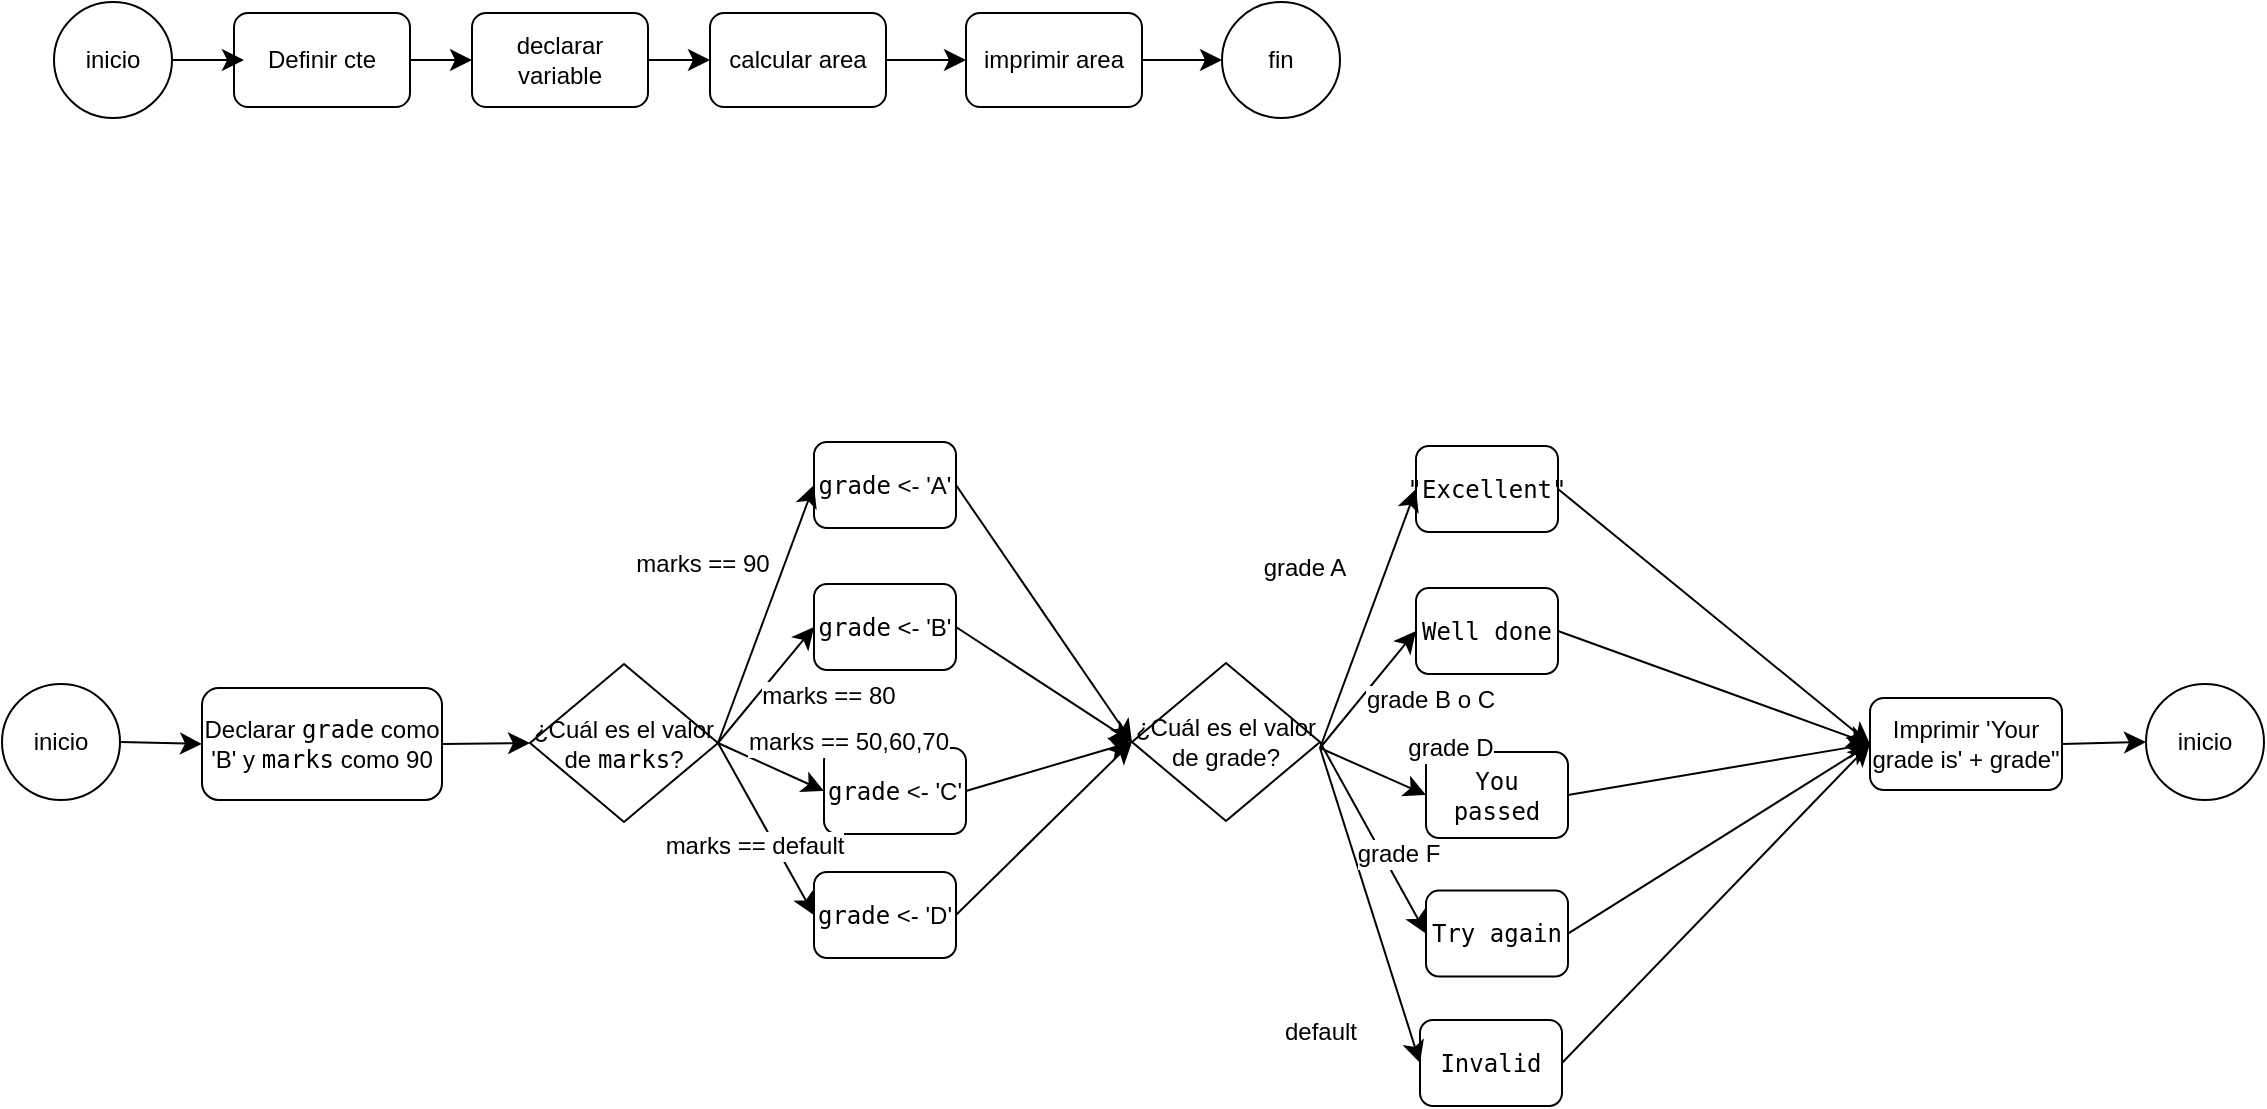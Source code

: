 <mxfile version="24.7.16">
  <diagram name="Página-1" id="OlrF9AZJOidByd1Jp_an">
    <mxGraphModel dx="1834" dy="844" grid="0" gridSize="10" guides="1" tooltips="1" connect="1" arrows="1" fold="1" page="0" pageScale="1" pageWidth="827" pageHeight="1169" math="0" shadow="0">
      <root>
        <mxCell id="0" />
        <mxCell id="1" parent="0" />
        <mxCell id="c5A3mr181V5u_xzYhMT--1" value="inicio" style="ellipse;whiteSpace=wrap;html=1;" vertex="1" parent="1">
          <mxGeometry x="-139" y="141" width="59" height="58" as="geometry" />
        </mxCell>
        <mxCell id="c5A3mr181V5u_xzYhMT--2" value="&lt;div&gt;Definir cte&lt;/div&gt;" style="rounded=1;whiteSpace=wrap;html=1;" vertex="1" parent="1">
          <mxGeometry x="-49" y="146.5" width="88" height="47" as="geometry" />
        </mxCell>
        <mxCell id="c5A3mr181V5u_xzYhMT--3" value="declarar variable" style="rounded=1;whiteSpace=wrap;html=1;" vertex="1" parent="1">
          <mxGeometry x="70" y="146.5" width="88" height="47" as="geometry" />
        </mxCell>
        <mxCell id="c5A3mr181V5u_xzYhMT--4" value="calcular area" style="rounded=1;whiteSpace=wrap;html=1;" vertex="1" parent="1">
          <mxGeometry x="189" y="146.5" width="88" height="47" as="geometry" />
        </mxCell>
        <mxCell id="c5A3mr181V5u_xzYhMT--5" value="&lt;div&gt;imprimir area&lt;/div&gt;" style="rounded=1;whiteSpace=wrap;html=1;" vertex="1" parent="1">
          <mxGeometry x="317" y="146.5" width="88" height="47" as="geometry" />
        </mxCell>
        <mxCell id="c5A3mr181V5u_xzYhMT--6" value="&lt;div&gt;fin&lt;/div&gt;" style="ellipse;whiteSpace=wrap;html=1;" vertex="1" parent="1">
          <mxGeometry x="445" y="141" width="59" height="58" as="geometry" />
        </mxCell>
        <mxCell id="c5A3mr181V5u_xzYhMT--7" value="" style="endArrow=classic;html=1;rounded=0;fontSize=12;startSize=8;endSize=8;curved=1;exitX=1;exitY=0.5;exitDx=0;exitDy=0;" edge="1" parent="1" source="c5A3mr181V5u_xzYhMT--1">
          <mxGeometry width="50" height="50" relative="1" as="geometry">
            <mxPoint x="175" y="225" as="sourcePoint" />
            <mxPoint x="-44" y="170" as="targetPoint" />
          </mxGeometry>
        </mxCell>
        <mxCell id="c5A3mr181V5u_xzYhMT--8" value="" style="endArrow=classic;html=1;rounded=0;fontSize=12;startSize=8;endSize=8;curved=1;exitX=1;exitY=0.5;exitDx=0;exitDy=0;entryX=0;entryY=0.5;entryDx=0;entryDy=0;" edge="1" parent="1" source="c5A3mr181V5u_xzYhMT--2" target="c5A3mr181V5u_xzYhMT--3">
          <mxGeometry width="50" height="50" relative="1" as="geometry">
            <mxPoint x="175" y="225" as="sourcePoint" />
            <mxPoint x="225" y="175" as="targetPoint" />
          </mxGeometry>
        </mxCell>
        <mxCell id="c5A3mr181V5u_xzYhMT--10" value="" style="endArrow=classic;html=1;rounded=0;fontSize=12;startSize=8;endSize=8;curved=1;exitX=1;exitY=0.5;exitDx=0;exitDy=0;" edge="1" parent="1" source="c5A3mr181V5u_xzYhMT--3">
          <mxGeometry width="50" height="50" relative="1" as="geometry">
            <mxPoint x="175" y="225" as="sourcePoint" />
            <mxPoint x="189" y="170" as="targetPoint" />
          </mxGeometry>
        </mxCell>
        <mxCell id="c5A3mr181V5u_xzYhMT--11" value="" style="endArrow=classic;html=1;rounded=0;fontSize=12;startSize=8;endSize=8;curved=1;entryX=0;entryY=0.5;entryDx=0;entryDy=0;exitX=1;exitY=0.5;exitDx=0;exitDy=0;" edge="1" parent="1" source="c5A3mr181V5u_xzYhMT--4" target="c5A3mr181V5u_xzYhMT--5">
          <mxGeometry width="50" height="50" relative="1" as="geometry">
            <mxPoint x="175" y="225" as="sourcePoint" />
            <mxPoint x="225" y="175" as="targetPoint" />
          </mxGeometry>
        </mxCell>
        <mxCell id="c5A3mr181V5u_xzYhMT--12" value="" style="endArrow=classic;html=1;rounded=0;fontSize=12;startSize=8;endSize=8;curved=1;entryX=0;entryY=0.5;entryDx=0;entryDy=0;exitX=1;exitY=0.5;exitDx=0;exitDy=0;" edge="1" parent="1" source="c5A3mr181V5u_xzYhMT--5" target="c5A3mr181V5u_xzYhMT--6">
          <mxGeometry width="50" height="50" relative="1" as="geometry">
            <mxPoint x="175" y="225" as="sourcePoint" />
            <mxPoint x="225" y="175" as="targetPoint" />
          </mxGeometry>
        </mxCell>
        <mxCell id="c5A3mr181V5u_xzYhMT--13" value="inicio" style="ellipse;whiteSpace=wrap;html=1;" vertex="1" parent="1">
          <mxGeometry x="-165" y="482" width="59" height="58" as="geometry" />
        </mxCell>
        <mxCell id="c5A3mr181V5u_xzYhMT--14" value="Declarar &lt;code&gt;grade&lt;/code&gt; como &#39;B&#39; y &lt;code&gt;marks&lt;/code&gt; como 90" style="rounded=1;whiteSpace=wrap;html=1;" vertex="1" parent="1">
          <mxGeometry x="-65" y="484" width="120" height="56" as="geometry" />
        </mxCell>
        <mxCell id="c5A3mr181V5u_xzYhMT--15" value="" style="endArrow=classic;html=1;rounded=0;fontSize=12;startSize=8;endSize=8;curved=1;exitX=1;exitY=0.5;exitDx=0;exitDy=0;entryX=0;entryY=0.5;entryDx=0;entryDy=0;" edge="1" parent="1" source="c5A3mr181V5u_xzYhMT--13" target="c5A3mr181V5u_xzYhMT--14">
          <mxGeometry width="50" height="50" relative="1" as="geometry">
            <mxPoint x="175" y="495" as="sourcePoint" />
            <mxPoint x="225" y="445" as="targetPoint" />
          </mxGeometry>
        </mxCell>
        <mxCell id="c5A3mr181V5u_xzYhMT--16" value="¿Cuál es el valor de &lt;code&gt;marks&lt;/code&gt;?" style="rhombus;whiteSpace=wrap;html=1;" vertex="1" parent="1">
          <mxGeometry x="99" y="472" width="94" height="79" as="geometry" />
        </mxCell>
        <mxCell id="c5A3mr181V5u_xzYhMT--17" value="" style="endArrow=classic;html=1;rounded=0;fontSize=12;startSize=8;endSize=8;curved=1;exitX=1;exitY=0.5;exitDx=0;exitDy=0;entryX=0;entryY=0.5;entryDx=0;entryDy=0;" edge="1" parent="1" source="c5A3mr181V5u_xzYhMT--14" target="c5A3mr181V5u_xzYhMT--16">
          <mxGeometry width="50" height="50" relative="1" as="geometry">
            <mxPoint x="175" y="495" as="sourcePoint" />
            <mxPoint x="225" y="445" as="targetPoint" />
          </mxGeometry>
        </mxCell>
        <mxCell id="c5A3mr181V5u_xzYhMT--21" value="&lt;code&gt;grade&lt;/code&gt; &amp;lt;- &#39;D&#39;" style="rounded=1;whiteSpace=wrap;html=1;" vertex="1" parent="1">
          <mxGeometry x="241" y="576" width="71" height="43" as="geometry" />
        </mxCell>
        <mxCell id="c5A3mr181V5u_xzYhMT--22" value="&lt;code&gt;grade&lt;/code&gt; &amp;lt;- &#39;C&#39;" style="rounded=1;whiteSpace=wrap;html=1;" vertex="1" parent="1">
          <mxGeometry x="246" y="514" width="71" height="43" as="geometry" />
        </mxCell>
        <mxCell id="c5A3mr181V5u_xzYhMT--23" value="&lt;code&gt;grade&lt;/code&gt; &amp;lt;- &#39;B&#39;" style="rounded=1;whiteSpace=wrap;html=1;" vertex="1" parent="1">
          <mxGeometry x="241" y="432" width="71" height="43" as="geometry" />
        </mxCell>
        <mxCell id="c5A3mr181V5u_xzYhMT--24" value="&lt;code&gt;grade&lt;/code&gt; &amp;lt;- &#39;A&#39;" style="rounded=1;whiteSpace=wrap;html=1;" vertex="1" parent="1">
          <mxGeometry x="241" y="361" width="71" height="43" as="geometry" />
        </mxCell>
        <mxCell id="c5A3mr181V5u_xzYhMT--25" value="¿Cuál es el valor de grade?" style="rhombus;whiteSpace=wrap;html=1;" vertex="1" parent="1">
          <mxGeometry x="400" y="471.5" width="94" height="79" as="geometry" />
        </mxCell>
        <mxCell id="c5A3mr181V5u_xzYhMT--26" value="" style="endArrow=classic;html=1;rounded=0;fontSize=12;startSize=8;endSize=8;curved=1;entryX=0;entryY=0.5;entryDx=0;entryDy=0;exitX=1;exitY=0.5;exitDx=0;exitDy=0;" edge="1" parent="1" source="c5A3mr181V5u_xzYhMT--16" target="c5A3mr181V5u_xzYhMT--24">
          <mxGeometry width="50" height="50" relative="1" as="geometry">
            <mxPoint x="183" y="495" as="sourcePoint" />
            <mxPoint x="233" y="445" as="targetPoint" />
          </mxGeometry>
        </mxCell>
        <mxCell id="c5A3mr181V5u_xzYhMT--30" value="marks == 90" style="edgeLabel;html=1;align=center;verticalAlign=middle;resizable=0;points=[];fontSize=12;" vertex="1" connectable="0" parent="c5A3mr181V5u_xzYhMT--26">
          <mxGeometry x="-0.088" y="2" relative="1" as="geometry">
            <mxPoint x="-28" y="-30" as="offset" />
          </mxGeometry>
        </mxCell>
        <mxCell id="c5A3mr181V5u_xzYhMT--27" value="" style="endArrow=classic;html=1;rounded=0;fontSize=12;startSize=8;endSize=8;curved=1;entryX=0;entryY=0.5;entryDx=0;entryDy=0;exitX=1;exitY=0.5;exitDx=0;exitDy=0;" edge="1" parent="1" source="c5A3mr181V5u_xzYhMT--16" target="c5A3mr181V5u_xzYhMT--23">
          <mxGeometry width="50" height="50" relative="1" as="geometry">
            <mxPoint x="183" y="495" as="sourcePoint" />
            <mxPoint x="233" y="445" as="targetPoint" />
          </mxGeometry>
        </mxCell>
        <mxCell id="c5A3mr181V5u_xzYhMT--31" value="marks == 80" style="edgeLabel;html=1;align=center;verticalAlign=middle;resizable=0;points=[];fontSize=12;" vertex="1" connectable="0" parent="c5A3mr181V5u_xzYhMT--27">
          <mxGeometry x="-0.048" relative="1" as="geometry">
            <mxPoint x="32" y="4" as="offset" />
          </mxGeometry>
        </mxCell>
        <mxCell id="c5A3mr181V5u_xzYhMT--28" value="" style="endArrow=classic;html=1;rounded=0;fontSize=12;startSize=8;endSize=8;curved=1;entryX=0;entryY=0.5;entryDx=0;entryDy=0;exitX=1;exitY=0.5;exitDx=0;exitDy=0;" edge="1" parent="1" source="c5A3mr181V5u_xzYhMT--16" target="c5A3mr181V5u_xzYhMT--22">
          <mxGeometry width="50" height="50" relative="1" as="geometry">
            <mxPoint x="183" y="495" as="sourcePoint" />
            <mxPoint x="233" y="445" as="targetPoint" />
          </mxGeometry>
        </mxCell>
        <mxCell id="c5A3mr181V5u_xzYhMT--32" value="marks == 50,60,70" style="edgeLabel;html=1;align=center;verticalAlign=middle;resizable=0;points=[];fontSize=12;" vertex="1" connectable="0" parent="c5A3mr181V5u_xzYhMT--28">
          <mxGeometry x="-0.141" y="2" relative="1" as="geometry">
            <mxPoint x="41" y="-9" as="offset" />
          </mxGeometry>
        </mxCell>
        <mxCell id="c5A3mr181V5u_xzYhMT--29" value="" style="endArrow=classic;html=1;rounded=0;fontSize=12;startSize=8;endSize=8;curved=1;entryX=0;entryY=0.5;entryDx=0;entryDy=0;exitX=1;exitY=0.5;exitDx=0;exitDy=0;" edge="1" parent="1" source="c5A3mr181V5u_xzYhMT--16" target="c5A3mr181V5u_xzYhMT--21">
          <mxGeometry width="50" height="50" relative="1" as="geometry">
            <mxPoint x="195" y="515" as="sourcePoint" />
            <mxPoint x="233" y="445" as="targetPoint" />
          </mxGeometry>
        </mxCell>
        <mxCell id="c5A3mr181V5u_xzYhMT--34" value="marks == default" style="edgeLabel;html=1;align=center;verticalAlign=middle;resizable=0;points=[];fontSize=12;" vertex="1" connectable="0" parent="c5A3mr181V5u_xzYhMT--29">
          <mxGeometry x="0.19" y="-1" relative="1" as="geometry">
            <mxPoint x="-10" as="offset" />
          </mxGeometry>
        </mxCell>
        <mxCell id="c5A3mr181V5u_xzYhMT--37" value="" style="endArrow=classic;html=1;rounded=0;fontSize=12;startSize=8;endSize=8;curved=1;entryX=0;entryY=0.5;entryDx=0;entryDy=0;exitX=1;exitY=0.5;exitDx=0;exitDy=0;" edge="1" parent="1" source="c5A3mr181V5u_xzYhMT--24" target="c5A3mr181V5u_xzYhMT--25">
          <mxGeometry width="50" height="50" relative="1" as="geometry">
            <mxPoint x="183" y="495" as="sourcePoint" />
            <mxPoint x="233" y="445" as="targetPoint" />
          </mxGeometry>
        </mxCell>
        <mxCell id="c5A3mr181V5u_xzYhMT--38" value="" style="endArrow=classic;html=1;rounded=0;fontSize=12;startSize=8;endSize=8;curved=1;entryX=0;entryY=0.5;entryDx=0;entryDy=0;exitX=1;exitY=0.5;exitDx=0;exitDy=0;" edge="1" parent="1" source="c5A3mr181V5u_xzYhMT--23" target="c5A3mr181V5u_xzYhMT--25">
          <mxGeometry width="50" height="50" relative="1" as="geometry">
            <mxPoint x="183" y="495" as="sourcePoint" />
            <mxPoint x="233" y="445" as="targetPoint" />
          </mxGeometry>
        </mxCell>
        <mxCell id="c5A3mr181V5u_xzYhMT--39" value="" style="endArrow=classic;html=1;rounded=0;fontSize=12;startSize=8;endSize=8;curved=1;entryX=0;entryY=0.5;entryDx=0;entryDy=0;exitX=1;exitY=0.5;exitDx=0;exitDy=0;" edge="1" parent="1" source="c5A3mr181V5u_xzYhMT--22" target="c5A3mr181V5u_xzYhMT--25">
          <mxGeometry width="50" height="50" relative="1" as="geometry">
            <mxPoint x="183" y="495" as="sourcePoint" />
            <mxPoint x="233" y="445" as="targetPoint" />
          </mxGeometry>
        </mxCell>
        <mxCell id="c5A3mr181V5u_xzYhMT--40" value="" style="endArrow=classic;html=1;rounded=0;fontSize=12;startSize=8;endSize=8;curved=1;entryX=0;entryY=0.5;entryDx=0;entryDy=0;exitX=1;exitY=0.5;exitDx=0;exitDy=0;" edge="1" parent="1" source="c5A3mr181V5u_xzYhMT--21" target="c5A3mr181V5u_xzYhMT--25">
          <mxGeometry width="50" height="50" relative="1" as="geometry">
            <mxPoint x="183" y="495" as="sourcePoint" />
            <mxPoint x="233" y="445" as="targetPoint" />
          </mxGeometry>
        </mxCell>
        <mxCell id="c5A3mr181V5u_xzYhMT--41" value="&lt;code&gt;Invalid&lt;/code&gt;" style="rounded=1;whiteSpace=wrap;html=1;" vertex="1" parent="1">
          <mxGeometry x="544" y="650" width="71" height="43" as="geometry" />
        </mxCell>
        <mxCell id="c5A3mr181V5u_xzYhMT--42" value="&lt;code&gt;You passed&lt;br&gt;&lt;/code&gt;" style="rounded=1;whiteSpace=wrap;html=1;" vertex="1" parent="1">
          <mxGeometry x="547" y="516" width="71" height="43" as="geometry" />
        </mxCell>
        <mxCell id="c5A3mr181V5u_xzYhMT--43" value="&lt;code&gt;Well done&lt;br&gt;&lt;/code&gt;" style="rounded=1;whiteSpace=wrap;html=1;" vertex="1" parent="1">
          <mxGeometry x="542" y="434" width="71" height="43" as="geometry" />
        </mxCell>
        <mxCell id="c5A3mr181V5u_xzYhMT--44" value="&lt;code&gt;&quot;Excellent&quot;&lt;/code&gt;" style="rounded=1;whiteSpace=wrap;html=1;" vertex="1" parent="1">
          <mxGeometry x="542" y="363" width="71" height="43" as="geometry" />
        </mxCell>
        <mxCell id="c5A3mr181V5u_xzYhMT--45" value="" style="endArrow=classic;html=1;rounded=0;fontSize=12;startSize=8;endSize=8;curved=1;entryX=0;entryY=0.5;entryDx=0;entryDy=0;exitX=1;exitY=0.5;exitDx=0;exitDy=0;" edge="1" parent="1" target="c5A3mr181V5u_xzYhMT--44">
          <mxGeometry width="50" height="50" relative="1" as="geometry">
            <mxPoint x="494" y="514" as="sourcePoint" />
            <mxPoint x="534" y="447" as="targetPoint" />
          </mxGeometry>
        </mxCell>
        <mxCell id="c5A3mr181V5u_xzYhMT--46" value="grade A" style="edgeLabel;html=1;align=center;verticalAlign=middle;resizable=0;points=[];fontSize=12;" vertex="1" connectable="0" parent="c5A3mr181V5u_xzYhMT--45">
          <mxGeometry x="-0.088" y="2" relative="1" as="geometry">
            <mxPoint x="-28" y="-30" as="offset" />
          </mxGeometry>
        </mxCell>
        <mxCell id="c5A3mr181V5u_xzYhMT--47" value="" style="endArrow=classic;html=1;rounded=0;fontSize=12;startSize=8;endSize=8;curved=1;entryX=0;entryY=0.5;entryDx=0;entryDy=0;exitX=1;exitY=0.5;exitDx=0;exitDy=0;" edge="1" parent="1" target="c5A3mr181V5u_xzYhMT--43">
          <mxGeometry width="50" height="50" relative="1" as="geometry">
            <mxPoint x="494" y="514" as="sourcePoint" />
            <mxPoint x="534" y="447" as="targetPoint" />
          </mxGeometry>
        </mxCell>
        <mxCell id="c5A3mr181V5u_xzYhMT--48" value="grade B o C" style="edgeLabel;html=1;align=center;verticalAlign=middle;resizable=0;points=[];fontSize=12;" vertex="1" connectable="0" parent="c5A3mr181V5u_xzYhMT--47">
          <mxGeometry x="-0.048" relative="1" as="geometry">
            <mxPoint x="32" y="4" as="offset" />
          </mxGeometry>
        </mxCell>
        <mxCell id="c5A3mr181V5u_xzYhMT--49" value="" style="endArrow=classic;html=1;rounded=0;fontSize=12;startSize=8;endSize=8;curved=1;entryX=0;entryY=0.5;entryDx=0;entryDy=0;exitX=1;exitY=0.5;exitDx=0;exitDy=0;" edge="1" parent="1" target="c5A3mr181V5u_xzYhMT--42">
          <mxGeometry width="50" height="50" relative="1" as="geometry">
            <mxPoint x="494" y="514" as="sourcePoint" />
            <mxPoint x="534" y="447" as="targetPoint" />
          </mxGeometry>
        </mxCell>
        <mxCell id="c5A3mr181V5u_xzYhMT--50" value="grade D" style="edgeLabel;html=1;align=center;verticalAlign=middle;resizable=0;points=[];fontSize=12;" vertex="1" connectable="0" parent="c5A3mr181V5u_xzYhMT--49">
          <mxGeometry x="-0.141" y="2" relative="1" as="geometry">
            <mxPoint x="41" y="-9" as="offset" />
          </mxGeometry>
        </mxCell>
        <mxCell id="c5A3mr181V5u_xzYhMT--51" value="" style="endArrow=classic;html=1;rounded=0;fontSize=12;startSize=8;endSize=8;curved=1;entryX=0;entryY=0.5;entryDx=0;entryDy=0;exitX=1;exitY=0.5;exitDx=0;exitDy=0;" edge="1" parent="1" target="c5A3mr181V5u_xzYhMT--41">
          <mxGeometry width="50" height="50" relative="1" as="geometry">
            <mxPoint x="494" y="514" as="sourcePoint" />
            <mxPoint x="534" y="447" as="targetPoint" />
          </mxGeometry>
        </mxCell>
        <mxCell id="c5A3mr181V5u_xzYhMT--52" value="&lt;div&gt;default&lt;/div&gt;" style="edgeLabel;html=1;align=center;verticalAlign=middle;resizable=0;points=[];fontSize=12;" vertex="1" connectable="0" parent="c5A3mr181V5u_xzYhMT--51">
          <mxGeometry x="0.19" y="-1" relative="1" as="geometry">
            <mxPoint x="-29" y="48" as="offset" />
          </mxGeometry>
        </mxCell>
        <mxCell id="c5A3mr181V5u_xzYhMT--53" value="&lt;code&gt;Try again&lt;br&gt;&lt;/code&gt;" style="rounded=1;whiteSpace=wrap;html=1;" vertex="1" parent="1">
          <mxGeometry x="547" y="585.29" width="71" height="43" as="geometry" />
        </mxCell>
        <mxCell id="c5A3mr181V5u_xzYhMT--58" value="" style="endArrow=classic;html=1;rounded=0;fontSize=12;startSize=8;endSize=8;curved=1;entryX=0;entryY=0.5;entryDx=0;entryDy=0;exitX=1;exitY=0.5;exitDx=0;exitDy=0;" edge="1" parent="1" source="c5A3mr181V5u_xzYhMT--25" target="c5A3mr181V5u_xzYhMT--53">
          <mxGeometry width="50" height="50" relative="1" as="geometry">
            <mxPoint x="442" y="495" as="sourcePoint" />
            <mxPoint x="492" y="445" as="targetPoint" />
          </mxGeometry>
        </mxCell>
        <mxCell id="c5A3mr181V5u_xzYhMT--59" value="grade F" style="edgeLabel;html=1;align=center;verticalAlign=middle;resizable=0;points=[];fontSize=12;" vertex="1" connectable="0" parent="c5A3mr181V5u_xzYhMT--58">
          <mxGeometry x="0.143" y="-3" relative="1" as="geometry">
            <mxPoint x="11" as="offset" />
          </mxGeometry>
        </mxCell>
        <mxCell id="c5A3mr181V5u_xzYhMT--60" value="" style="endArrow=classic;html=1;rounded=0;fontSize=12;startSize=8;endSize=8;curved=1;exitX=1;exitY=0.5;exitDx=0;exitDy=0;entryX=0;entryY=0.5;entryDx=0;entryDy=0;" edge="1" parent="1" source="c5A3mr181V5u_xzYhMT--44" target="c5A3mr181V5u_xzYhMT--65">
          <mxGeometry width="50" height="50" relative="1" as="geometry">
            <mxPoint x="655" y="370.29" as="sourcePoint" />
            <mxPoint x="764" y="440" as="targetPoint" />
          </mxGeometry>
        </mxCell>
        <mxCell id="c5A3mr181V5u_xzYhMT--61" value="" style="endArrow=classic;html=1;rounded=0;fontSize=12;startSize=8;endSize=8;curved=1;exitX=1;exitY=0.5;exitDx=0;exitDy=0;entryX=0;entryY=0.5;entryDx=0;entryDy=0;" edge="1" parent="1" source="c5A3mr181V5u_xzYhMT--43" target="c5A3mr181V5u_xzYhMT--65">
          <mxGeometry width="50" height="50" relative="1" as="geometry">
            <mxPoint x="655" y="441" as="sourcePoint" />
            <mxPoint x="769" y="460" as="targetPoint" />
          </mxGeometry>
        </mxCell>
        <mxCell id="c5A3mr181V5u_xzYhMT--62" value="" style="endArrow=classic;html=1;rounded=0;fontSize=12;startSize=8;endSize=8;curved=1;exitX=1;exitY=0.5;exitDx=0;exitDy=0;entryX=0;entryY=0.5;entryDx=0;entryDy=0;" edge="1" parent="1" source="c5A3mr181V5u_xzYhMT--42" target="c5A3mr181V5u_xzYhMT--65">
          <mxGeometry width="50" height="50" relative="1" as="geometry">
            <mxPoint x="660" y="523.29" as="sourcePoint" />
            <mxPoint x="712" y="487" as="targetPoint" />
          </mxGeometry>
        </mxCell>
        <mxCell id="c5A3mr181V5u_xzYhMT--63" value="" style="endArrow=classic;html=1;rounded=0;fontSize=12;startSize=8;endSize=8;curved=1;exitX=1;exitY=0.5;exitDx=0;exitDy=0;entryX=0;entryY=0.5;entryDx=0;entryDy=0;" edge="1" parent="1" source="c5A3mr181V5u_xzYhMT--53" target="c5A3mr181V5u_xzYhMT--65">
          <mxGeometry width="50" height="50" relative="1" as="geometry">
            <mxPoint x="655" y="585.29" as="sourcePoint" />
            <mxPoint x="724" y="488" as="targetPoint" />
          </mxGeometry>
        </mxCell>
        <mxCell id="c5A3mr181V5u_xzYhMT--64" value="" style="endArrow=classic;html=1;rounded=0;fontSize=12;startSize=8;endSize=8;curved=1;exitX=1;exitY=0.5;exitDx=0;exitDy=0;entryX=0;entryY=0.5;entryDx=0;entryDy=0;" edge="1" parent="1" source="c5A3mr181V5u_xzYhMT--41" target="c5A3mr181V5u_xzYhMT--65">
          <mxGeometry width="50" height="50" relative="1" as="geometry">
            <mxPoint x="442" y="495" as="sourcePoint" />
            <mxPoint x="729" y="506" as="targetPoint" />
          </mxGeometry>
        </mxCell>
        <mxCell id="c5A3mr181V5u_xzYhMT--65" value="Imprimir &#39;Your grade is&#39; + grade&quot;" style="rounded=1;whiteSpace=wrap;html=1;" vertex="1" parent="1">
          <mxGeometry x="769" y="489" width="96" height="46" as="geometry" />
        </mxCell>
        <mxCell id="c5A3mr181V5u_xzYhMT--67" value="inicio" style="ellipse;whiteSpace=wrap;html=1;" vertex="1" parent="1">
          <mxGeometry x="907" y="482" width="59" height="58" as="geometry" />
        </mxCell>
        <mxCell id="c5A3mr181V5u_xzYhMT--68" value="" style="endArrow=classic;html=1;rounded=0;fontSize=12;startSize=8;endSize=8;curved=1;entryX=0;entryY=0.5;entryDx=0;entryDy=0;exitX=1;exitY=0.5;exitDx=0;exitDy=0;" edge="1" parent="1" source="c5A3mr181V5u_xzYhMT--65" target="c5A3mr181V5u_xzYhMT--67">
          <mxGeometry width="50" height="50" relative="1" as="geometry">
            <mxPoint x="499" y="495" as="sourcePoint" />
            <mxPoint x="549" y="445" as="targetPoint" />
          </mxGeometry>
        </mxCell>
      </root>
    </mxGraphModel>
  </diagram>
</mxfile>
